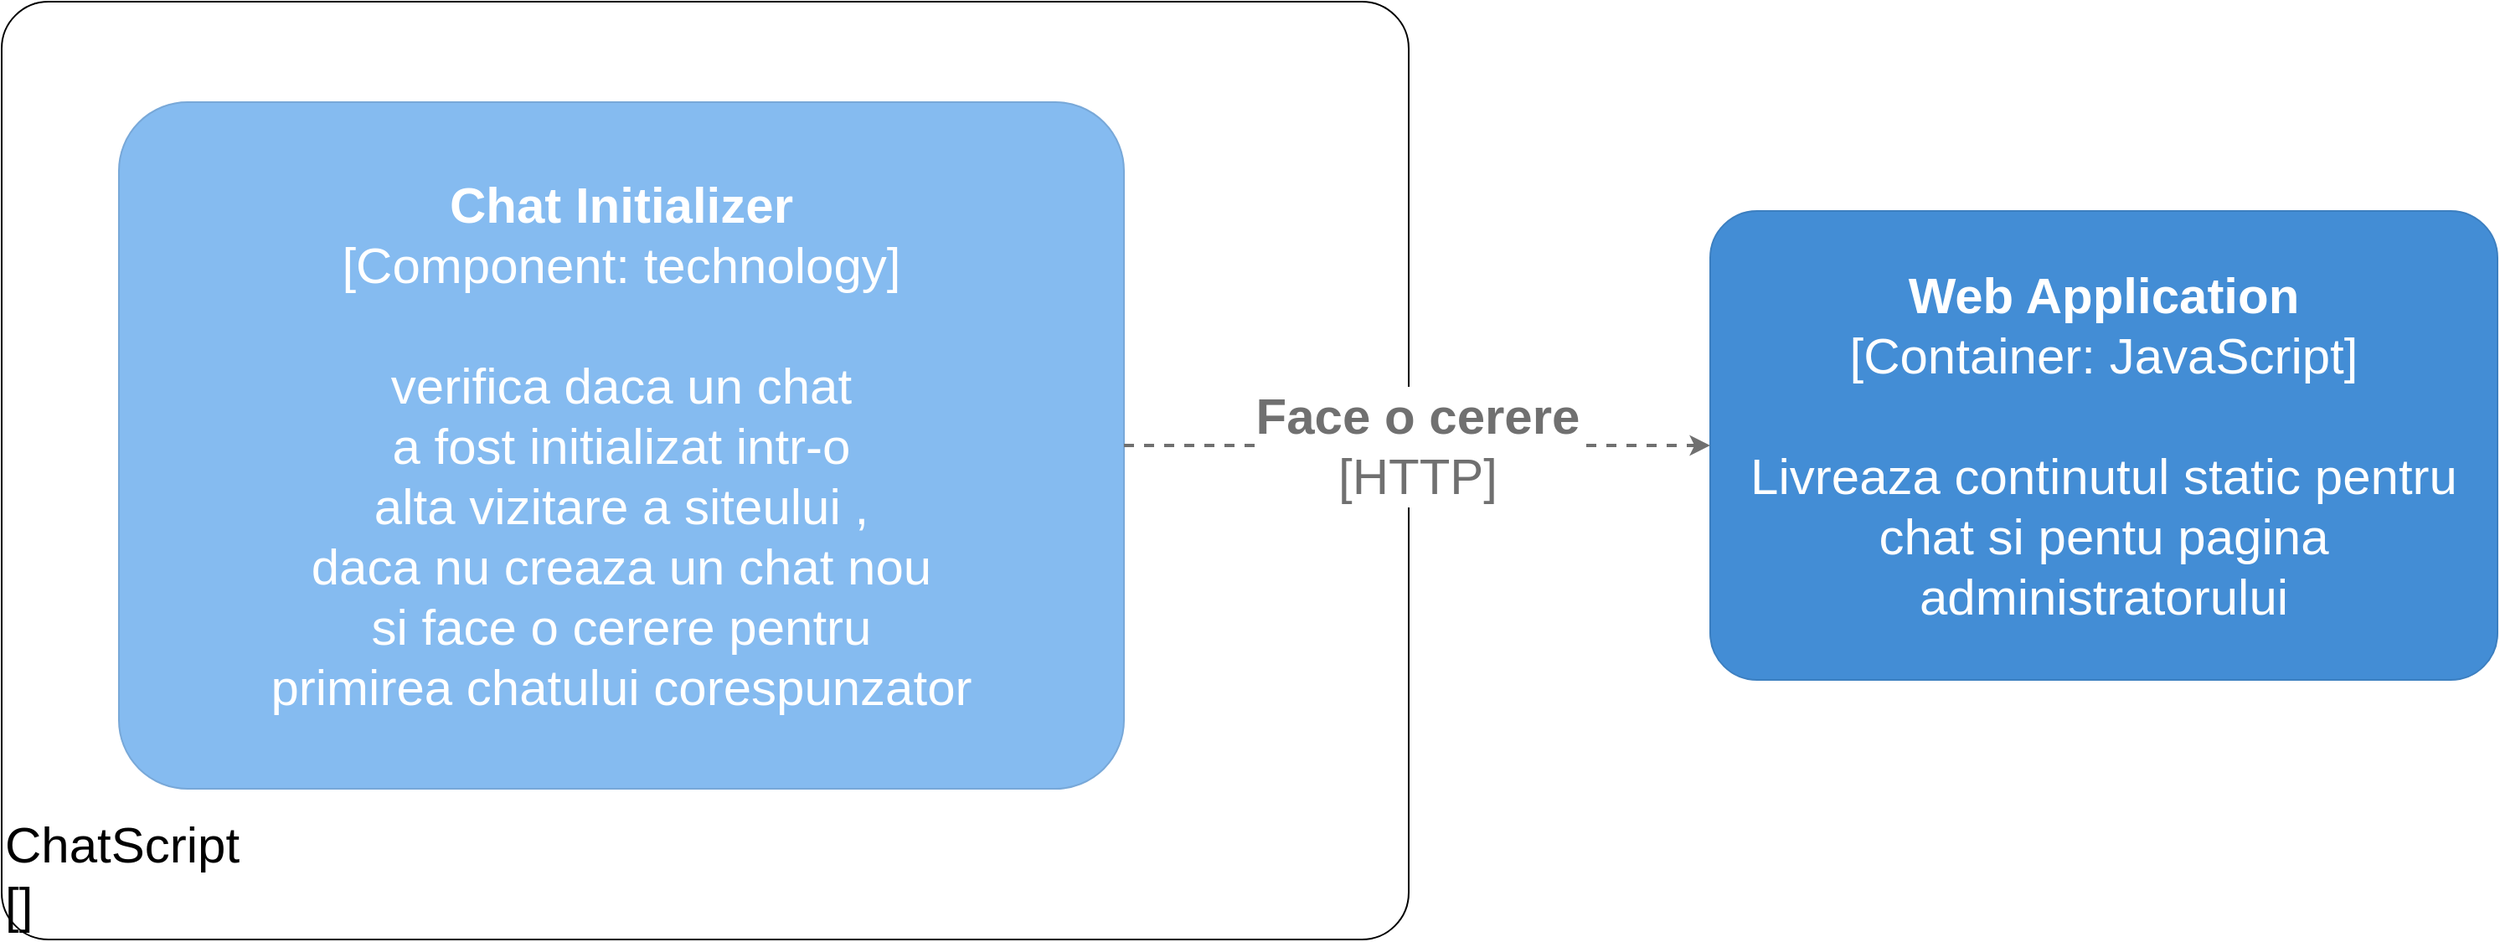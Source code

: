 <mxfile version="14.4.7" type="github">
  <diagram id="RY-5stFYAUdmnsDvwjBE" name="Page-1">
    <mxGraphModel dx="3671" dy="1522" grid="1" gridSize="10" guides="1" tooltips="1" connect="1" arrows="1" fold="1" page="1" pageScale="1" pageWidth="827" pageHeight="1169" math="0" shadow="0">
      <root>
        <mxCell id="0" />
        <mxCell id="1" parent="0" />
        <object placeholders="1" c4Name="Web Application" c4Type="Container" c4Technology="JavaScript" c4Description="Livreaza continutul static pentru chat si pentu pagina administratorului" label="&lt;b style=&quot;font-size: 30px;&quot;&gt;%c4Name%&lt;/b&gt;&lt;div style=&quot;font-size: 30px;&quot;&gt;[%c4Type%: %c4Technology%]&lt;/div&gt;&lt;br style=&quot;font-size: 30px;&quot;&gt;&lt;div style=&quot;font-size: 30px;&quot;&gt;%c4Description%&lt;/div&gt;" id="42MwVDSx2arR-wDK26Vb-1">
          <mxCell style="rounded=1;whiteSpace=wrap;html=1;labelBackgroundColor=none;fillColor=#438DD5;fontColor=#ffffff;align=center;arcSize=10;strokeColor=#3C7FC0;metaEdit=1;metaData={&quot;c4Type&quot;:{&quot;editable&quot;:false}};points=[[0.25,0,0],[0.5,0,0],[0.75,0,0],[1,0.25,0],[1,0.5,0],[1,0.75,0],[0.75,1,0],[0.5,1,0],[0.25,1,0],[0,0.75,0],[0,0.5,0],[0,0.25,0]];fontSize=30;" vertex="1" parent="1">
            <mxGeometry x="250" y="165" width="470" height="280" as="geometry" />
          </mxCell>
        </object>
        <object placeholders="1" c4Name="ChatScript" c4Type="ExecutionEnvironment" c4Application="" label="&lt;div style=&quot;text-align: left; font-size: 30px;&quot;&gt;%c4Name%&lt;/div&gt;&lt;div style=&quot;text-align: left; font-size: 30px;&quot;&gt;[%c4Application%]&lt;/div&gt;" id="42MwVDSx2arR-wDK26Vb-2">
          <mxCell style="rounded=1;whiteSpace=wrap;html=1;labelBackgroundColor=none;fillColor=#ffffff;fontColor=#000000;align=left;arcSize=5;strokeColor=#000000;verticalAlign=bottom;metaEdit=1;metaData={&quot;c4Type&quot;:{&quot;editable&quot;:false}};points=[[0.25,0,0],[0.5,0,0],[0.75,0,0],[1,0.25,0],[1,0.5,0],[1,0.75,0],[0.75,1,0],[0.5,1,0],[0.25,1,0],[0,0.75,0],[0,0.5,0],[0,0.25,0]];fontSize=30;" vertex="1" parent="1">
            <mxGeometry x="-770" y="40" width="840" height="560" as="geometry" />
          </mxCell>
        </object>
        <object placeholders="1" c4Name="Chat Initializer" c4Type="Component" c4Technology="technology" c4Description="verifica daca un chat&#xa;a fost initializat intr-o&#xa;alta vizitare a siteului ,&#xa;daca nu creaza un chat nou&#xa;si face o cerere pentru&#xa;primirea chatului corespunzator " label="&lt;b style=&quot;font-size: 30px;&quot;&gt;%c4Name%&lt;/b&gt;&lt;div style=&quot;font-size: 30px;&quot;&gt;[%c4Type%: %c4Technology%]&lt;/div&gt;&lt;br style=&quot;font-size: 30px;&quot;&gt;&lt;div style=&quot;font-size: 30px;&quot;&gt;%c4Description%&lt;/div&gt;" id="42MwVDSx2arR-wDK26Vb-3">
          <mxCell style="rounded=1;whiteSpace=wrap;html=1;labelBackgroundColor=none;fillColor=#85BBF0;fontColor=#ffffff;align=center;arcSize=10;strokeColor=#78A8D8;metaEdit=1;metaData={&quot;c4Type&quot;:{&quot;editable&quot;:false}};points=[[0.25,0,0],[0.5,0,0],[0.75,0,0],[1,0.25,0],[1,0.5,0],[1,0.75,0],[0.75,1,0],[0.5,1,0],[0.25,1,0],[0,0.75,0],[0,0.5,0],[0,0.25,0]];fontSize=30;" vertex="1" parent="1">
            <mxGeometry x="-700" y="100" width="600" height="410" as="geometry" />
          </mxCell>
        </object>
        <object placeholders="1" c4Type="Relationship" c4Technology="HTTP" c4Description="Face o cerere" label="&lt;div style=&quot;text-align: left; font-size: 30px;&quot;&gt;&lt;div style=&quot;text-align: center; font-size: 30px;&quot;&gt;&lt;b style=&quot;font-size: 30px;&quot;&gt;%c4Description%&lt;/b&gt;&lt;/div&gt;&lt;div style=&quot;text-align: center; font-size: 30px;&quot;&gt;[%c4Technology%]&lt;/div&gt;&lt;/div&gt;" id="42MwVDSx2arR-wDK26Vb-5">
          <mxCell style="edgeStyle=none;rounded=0;html=1;jettySize=auto;orthogonalLoop=1;strokeColor=#707070;strokeWidth=2;fontColor=#707070;jumpStyle=none;dashed=1;metaEdit=1;metaData={&quot;c4Type&quot;:{&quot;editable&quot;:false}};exitX=1;exitY=0.5;exitDx=0;exitDy=0;exitPerimeter=0;fontSize=30;" edge="1" parent="1" source="42MwVDSx2arR-wDK26Vb-3" target="42MwVDSx2arR-wDK26Vb-1">
            <mxGeometry width="160" relative="1" as="geometry">
              <mxPoint x="360" y="550" as="sourcePoint" />
              <mxPoint x="520" y="550" as="targetPoint" />
            </mxGeometry>
          </mxCell>
        </object>
      </root>
    </mxGraphModel>
  </diagram>
</mxfile>

